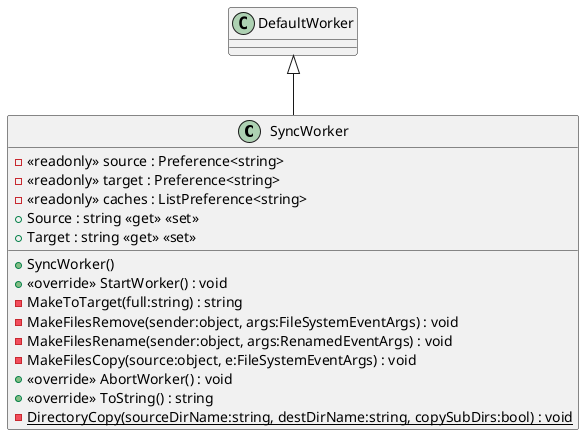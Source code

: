 @startuml
class SyncWorker {
    - <<readonly>> source : Preference<string>
    - <<readonly>> target : Preference<string>
    - <<readonly>> caches : ListPreference<string>
    + SyncWorker()
    + Source : string <<get>> <<set>>
    + Target : string <<get>> <<set>>
    + <<override>> StartWorker() : void
    - MakeToTarget(full:string) : string
    - MakeFilesRemove(sender:object, args:FileSystemEventArgs) : void
    - MakeFilesRename(sender:object, args:RenamedEventArgs) : void
    - MakeFilesCopy(source:object, e:FileSystemEventArgs) : void
    + <<override>> AbortWorker() : void
    + <<override>> ToString() : string
    - {static} DirectoryCopy(sourceDirName:string, destDirName:string, copySubDirs:bool) : void
}
DefaultWorker <|-- SyncWorker
@enduml

